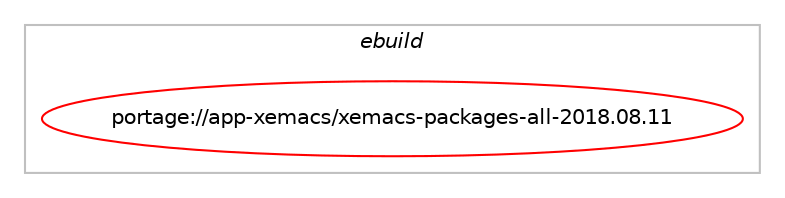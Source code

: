 digraph prolog {

# *************
# Graph options
# *************

newrank=true;
concentrate=true;
compound=true;
graph [rankdir=LR,fontname=Helvetica,fontsize=10,ranksep=1.5];#, ranksep=2.5, nodesep=0.2];
edge  [arrowhead=vee];
node  [fontname=Helvetica,fontsize=10];

# **********
# The ebuild
# **********

subgraph cluster_leftcol {
color=gray;
label=<<i>ebuild</i>>;
id [label="portage://app-xemacs/xemacs-packages-all-2018.08.11", color=red, width=4, href="../app-xemacs/xemacs-packages-all-2018.08.11.svg"];
}

# ****************
# The dependencies
# ****************

subgraph cluster_midcol {
color=gray;
label=<<i>dependencies</i>>;
subgraph cluster_compile {
fillcolor="#eeeeee";
style=filled;
label=<<i>compile</i>>;
}
subgraph cluster_compileandrun {
fillcolor="#eeeeee";
style=filled;
label=<<i>compile and run</i>>;
}
subgraph cluster_run {
fillcolor="#eeeeee";
style=filled;
label=<<i>run</i>>;
# *** BEGIN UNKNOWN DEPENDENCY TYPE (TODO) ***
# id -> equal(use_conditional_group(positive,mule,portage://app-xemacs/xemacs-packages-all-2018.08.11,[package_dependency(portage://app-xemacs/xemacs-packages-all-2018.08.11,run,no,app-xemacs,edict,greaterequal,[1.19,,,1.19],[],[]),package_dependency(portage://app-xemacs/xemacs-packages-all-2018.08.11,run,no,app-xemacs,egg-its,greaterequal,[1.29,,,1.29],[],[]),package_dependency(portage://app-xemacs/xemacs-packages-all-2018.08.11,run,no,app-xemacs,latin-euro-standards,greaterequal,[1.11,,,1.11],[],[]),package_dependency(portage://app-xemacs/xemacs-packages-all-2018.08.11,run,no,app-xemacs,latin-unity,greaterequal,[1.23,,,1.23],[],[]),package_dependency(portage://app-xemacs/xemacs-packages-all-2018.08.11,run,no,app-xemacs,leim,greaterequal,[1.38,,,1.38],[],[]),package_dependency(portage://app-xemacs/xemacs-packages-all-2018.08.11,run,no,app-xemacs,locale,greaterequal,[1.30,,,1.30],[],[]),package_dependency(portage://app-xemacs/xemacs-packages-all-2018.08.11,run,no,app-xemacs,lookup,greaterequal,[1.17,,,1.17],[],[]),package_dependency(portage://app-xemacs/xemacs-packages-all-2018.08.11,run,no,app-xemacs,mule-base,greaterequal,[1.60,,,1.60],[],[]),package_dependency(portage://app-xemacs/xemacs-packages-all-2018.08.11,run,no,app-xemacs,mule-ucs,greaterequal,[1.21,,,1.21],[],[]),package_dependency(portage://app-xemacs/xemacs-packages-all-2018.08.11,run,no,app-xemacs,skk,greaterequal,[1.27,,,1.27],[],[])]))
# *** END UNKNOWN DEPENDENCY TYPE (TODO) ***

# *** BEGIN UNKNOWN DEPENDENCY TYPE (TODO) ***
# id -> equal(package_dependency(portage://app-xemacs/xemacs-packages-all-2018.08.11,run,no,app-xemacs,ada,greaterequal,[1.16,,,1.16],[],[]))
# *** END UNKNOWN DEPENDENCY TYPE (TODO) ***

# *** BEGIN UNKNOWN DEPENDENCY TYPE (TODO) ***
# id -> equal(package_dependency(portage://app-xemacs/xemacs-packages-all-2018.08.11,run,no,app-xemacs,apel,greaterequal,[1.36,,,1.36],[],[]))
# *** END UNKNOWN DEPENDENCY TYPE (TODO) ***

# *** BEGIN UNKNOWN DEPENDENCY TYPE (TODO) ***
# id -> equal(package_dependency(portage://app-xemacs/xemacs-packages-all-2018.08.11,run,no,app-xemacs,auctex,greaterequal,[1.58,,,1.58],[],[]))
# *** END UNKNOWN DEPENDENCY TYPE (TODO) ***

# *** BEGIN UNKNOWN DEPENDENCY TYPE (TODO) ***
# id -> equal(package_dependency(portage://app-xemacs/xemacs-packages-all-2018.08.11,run,no,app-xemacs,bbdb,greaterequal,[1.34,,,1.34],[],[]))
# *** END UNKNOWN DEPENDENCY TYPE (TODO) ***

# *** BEGIN UNKNOWN DEPENDENCY TYPE (TODO) ***
# id -> equal(package_dependency(portage://app-xemacs/xemacs-packages-all-2018.08.11,run,no,app-xemacs,build,greaterequal,[1.18,,,1.18],[],[]))
# *** END UNKNOWN DEPENDENCY TYPE (TODO) ***

# *** BEGIN UNKNOWN DEPENDENCY TYPE (TODO) ***
# id -> equal(package_dependency(portage://app-xemacs/xemacs-packages-all-2018.08.11,run,no,app-xemacs,c-support,greaterequal,[1.24,,,1.24],[],[]))
# *** END UNKNOWN DEPENDENCY TYPE (TODO) ***

# *** BEGIN UNKNOWN DEPENDENCY TYPE (TODO) ***
# id -> equal(package_dependency(portage://app-xemacs/xemacs-packages-all-2018.08.11,run,no,app-xemacs,calc,greaterequal,[1.28,,,1.28],[],[]))
# *** END UNKNOWN DEPENDENCY TYPE (TODO) ***

# *** BEGIN UNKNOWN DEPENDENCY TYPE (TODO) ***
# id -> equal(package_dependency(portage://app-xemacs/xemacs-packages-all-2018.08.11,run,no,app-xemacs,calendar,greaterequal,[1.42,,,1.42],[],[]))
# *** END UNKNOWN DEPENDENCY TYPE (TODO) ***

# *** BEGIN UNKNOWN DEPENDENCY TYPE (TODO) ***
# id -> equal(package_dependency(portage://app-xemacs/xemacs-packages-all-2018.08.11,run,no,app-xemacs,cc-mode,greaterequal,[1.99,,,1.99],[],[]))
# *** END UNKNOWN DEPENDENCY TYPE (TODO) ***

# *** BEGIN UNKNOWN DEPENDENCY TYPE (TODO) ***
# id -> equal(package_dependency(portage://app-xemacs/xemacs-packages-all-2018.08.11,run,no,app-xemacs,cedet-common,greaterequal,[1.03,,,1.03],[],[]))
# *** END UNKNOWN DEPENDENCY TYPE (TODO) ***

# *** BEGIN UNKNOWN DEPENDENCY TYPE (TODO) ***
# id -> equal(package_dependency(portage://app-xemacs/xemacs-packages-all-2018.08.11,run,no,app-xemacs,clearcase,greaterequal,[1.12,,,1.12],[],[]))
# *** END UNKNOWN DEPENDENCY TYPE (TODO) ***

# *** BEGIN UNKNOWN DEPENDENCY TYPE (TODO) ***
# id -> equal(package_dependency(portage://app-xemacs/xemacs-packages-all-2018.08.11,run,no,app-xemacs,cogre,greaterequal,[1.04,,,1.04],[],[]))
# *** END UNKNOWN DEPENDENCY TYPE (TODO) ***

# *** BEGIN UNKNOWN DEPENDENCY TYPE (TODO) ***
# id -> equal(package_dependency(portage://app-xemacs/xemacs-packages-all-2018.08.11,run,no,app-xemacs,cookie,greaterequal,[1.17,,,1.17],[],[]))
# *** END UNKNOWN DEPENDENCY TYPE (TODO) ***

# *** BEGIN UNKNOWN DEPENDENCY TYPE (TODO) ***
# id -> equal(package_dependency(portage://app-xemacs/xemacs-packages-all-2018.08.11,run,no,app-xemacs,crisp,greaterequal,[1.17,,,1.17],[],[]))
# *** END UNKNOWN DEPENDENCY TYPE (TODO) ***

# *** BEGIN UNKNOWN DEPENDENCY TYPE (TODO) ***
# id -> equal(package_dependency(portage://app-xemacs/xemacs-packages-all-2018.08.11,run,no,app-xemacs,debug,greaterequal,[1.20,,,1.20],[],[]))
# *** END UNKNOWN DEPENDENCY TYPE (TODO) ***

# *** BEGIN UNKNOWN DEPENDENCY TYPE (TODO) ***
# id -> equal(package_dependency(portage://app-xemacs/xemacs-packages-all-2018.08.11,run,no,app-xemacs,dictionary,greaterequal,[1.18,,,1.18],[],[]))
# *** END UNKNOWN DEPENDENCY TYPE (TODO) ***

# *** BEGIN UNKNOWN DEPENDENCY TYPE (TODO) ***
# id -> equal(package_dependency(portage://app-xemacs/xemacs-packages-all-2018.08.11,run,no,app-xemacs,dired,greaterequal,[1.22,,,1.22],[],[]))
# *** END UNKNOWN DEPENDENCY TYPE (TODO) ***

# *** BEGIN UNKNOWN DEPENDENCY TYPE (TODO) ***
# id -> equal(package_dependency(portage://app-xemacs/xemacs-packages-all-2018.08.11,run,no,app-xemacs,docbookide,greaterequal,[0.10,,,0.10],[],[]))
# *** END UNKNOWN DEPENDENCY TYPE (TODO) ***

# *** BEGIN UNKNOWN DEPENDENCY TYPE (TODO) ***
# id -> equal(package_dependency(portage://app-xemacs/xemacs-packages-all-2018.08.11,run,no,app-xemacs,easypg,greaterequal,[1.05,,,1.05],[],[]))
# *** END UNKNOWN DEPENDENCY TYPE (TODO) ***

# *** BEGIN UNKNOWN DEPENDENCY TYPE (TODO) ***
# id -> equal(package_dependency(portage://app-xemacs/xemacs-packages-all-2018.08.11,run,no,app-xemacs,ecb,greaterequal,[1.25,,,1.25],[],[]))
# *** END UNKNOWN DEPENDENCY TYPE (TODO) ***

# *** BEGIN UNKNOWN DEPENDENCY TYPE (TODO) ***
# id -> equal(package_dependency(portage://app-xemacs/xemacs-packages-all-2018.08.11,run,no,app-xemacs,ecrypto,greaterequal,[0.23,,,0.23],[],[]))
# *** END UNKNOWN DEPENDENCY TYPE (TODO) ***

# *** BEGIN UNKNOWN DEPENDENCY TYPE (TODO) ***
# id -> equal(package_dependency(portage://app-xemacs/xemacs-packages-all-2018.08.11,run,no,app-xemacs,ede,greaterequal,[1.07,,,1.07],[],[]))
# *** END UNKNOWN DEPENDENCY TYPE (TODO) ***

# *** BEGIN UNKNOWN DEPENDENCY TYPE (TODO) ***
# id -> equal(package_dependency(portage://app-xemacs/xemacs-packages-all-2018.08.11,run,no,app-xemacs,edebug,greaterequal,[1.24,,,1.24],[],[]))
# *** END UNKNOWN DEPENDENCY TYPE (TODO) ***

# *** BEGIN UNKNOWN DEPENDENCY TYPE (TODO) ***
# id -> equal(package_dependency(portage://app-xemacs/xemacs-packages-all-2018.08.11,run,no,app-xemacs,ediff,greaterequal,[1.84,,,1.84],[],[]))
# *** END UNKNOWN DEPENDENCY TYPE (TODO) ***

# *** BEGIN UNKNOWN DEPENDENCY TYPE (TODO) ***
# id -> equal(package_dependency(portage://app-xemacs/xemacs-packages-all-2018.08.11,run,no,app-xemacs,edit-utils,greaterequal,[2.58,,,2.58],[],[]))
# *** END UNKNOWN DEPENDENCY TYPE (TODO) ***

# *** BEGIN UNKNOWN DEPENDENCY TYPE (TODO) ***
# id -> equal(package_dependency(portage://app-xemacs/xemacs-packages-all-2018.08.11,run,no,app-xemacs,edt,greaterequal,[1.16,,,1.16],[],[]))
# *** END UNKNOWN DEPENDENCY TYPE (TODO) ***

# *** BEGIN UNKNOWN DEPENDENCY TYPE (TODO) ***
# id -> equal(package_dependency(portage://app-xemacs/xemacs-packages-all-2018.08.11,run,no,app-xemacs,efs,greaterequal,[1.37,,,1.37],[],[]))
# *** END UNKNOWN DEPENDENCY TYPE (TODO) ***

# *** BEGIN UNKNOWN DEPENDENCY TYPE (TODO) ***
# id -> equal(package_dependency(portage://app-xemacs/xemacs-packages-all-2018.08.11,run,no,app-xemacs,eieio,greaterequal,[1.10,,,1.10],[],[]))
# *** END UNKNOWN DEPENDENCY TYPE (TODO) ***

# *** BEGIN UNKNOWN DEPENDENCY TYPE (TODO) ***
# id -> equal(package_dependency(portage://app-xemacs/xemacs-packages-all-2018.08.11,run,no,app-xemacs,elib,greaterequal,[1.15,,,1.15],[],[]))
# *** END UNKNOWN DEPENDENCY TYPE (TODO) ***

# *** BEGIN UNKNOWN DEPENDENCY TYPE (TODO) ***
# id -> equal(package_dependency(portage://app-xemacs/xemacs-packages-all-2018.08.11,run,no,app-xemacs,emerge,greaterequal,[1.13,,,1.13],[],[]))
# *** END UNKNOWN DEPENDENCY TYPE (TODO) ***

# *** BEGIN UNKNOWN DEPENDENCY TYPE (TODO) ***
# id -> equal(package_dependency(portage://app-xemacs/xemacs-packages-all-2018.08.11,run,no,app-xemacs,erc,greaterequal,[0.26,,,0.26],[],[]))
# *** END UNKNOWN DEPENDENCY TYPE (TODO) ***

# *** BEGIN UNKNOWN DEPENDENCY TYPE (TODO) ***
# id -> equal(package_dependency(portage://app-xemacs/xemacs-packages-all-2018.08.11,run,no,app-xemacs,escreen,greaterequal,[1.03,,,1.03],[],[]))
# *** END UNKNOWN DEPENDENCY TYPE (TODO) ***

# *** BEGIN UNKNOWN DEPENDENCY TYPE (TODO) ***
# id -> equal(package_dependency(portage://app-xemacs/xemacs-packages-all-2018.08.11,run,no,app-xemacs,eshell,greaterequal,[1.21,,,1.21],[],[]))
# *** END UNKNOWN DEPENDENCY TYPE (TODO) ***

# *** BEGIN UNKNOWN DEPENDENCY TYPE (TODO) ***
# id -> equal(package_dependency(portage://app-xemacs/xemacs-packages-all-2018.08.11,run,no,app-xemacs,eudc,greaterequal,[1.43,,,1.43],[],[]))
# *** END UNKNOWN DEPENDENCY TYPE (TODO) ***

# *** BEGIN UNKNOWN DEPENDENCY TYPE (TODO) ***
# id -> equal(package_dependency(portage://app-xemacs/xemacs-packages-all-2018.08.11,run,no,app-xemacs,footnote,greaterequal,[1.18,,,1.18],[],[]))
# *** END UNKNOWN DEPENDENCY TYPE (TODO) ***

# *** BEGIN UNKNOWN DEPENDENCY TYPE (TODO) ***
# id -> equal(package_dependency(portage://app-xemacs/xemacs-packages-all-2018.08.11,run,no,app-xemacs,forms,greaterequal,[1.17,,,1.17],[],[]))
# *** END UNKNOWN DEPENDENCY TYPE (TODO) ***

# *** BEGIN UNKNOWN DEPENDENCY TYPE (TODO) ***
# id -> equal(package_dependency(portage://app-xemacs/xemacs-packages-all-2018.08.11,run,no,app-xemacs,fortran-modes,greaterequal,[1.07,,,1.07],[],[]))
# *** END UNKNOWN DEPENDENCY TYPE (TODO) ***

# *** BEGIN UNKNOWN DEPENDENCY TYPE (TODO) ***
# id -> equal(package_dependency(portage://app-xemacs/xemacs-packages-all-2018.08.11,run,no,app-xemacs,frame-icon,greaterequal,[1.13,,,1.13],[],[]))
# *** END UNKNOWN DEPENDENCY TYPE (TODO) ***

# *** BEGIN UNKNOWN DEPENDENCY TYPE (TODO) ***
# id -> equal(package_dependency(portage://app-xemacs/xemacs-packages-all-2018.08.11,run,no,app-xemacs,fsf-compat,greaterequal,[1.24,,,1.24],[],[]))
# *** END UNKNOWN DEPENDENCY TYPE (TODO) ***

# *** BEGIN UNKNOWN DEPENDENCY TYPE (TODO) ***
# id -> equal(package_dependency(portage://app-xemacs/xemacs-packages-all-2018.08.11,run,no,app-xemacs,games,greaterequal,[1.23,,,1.23],[],[]))
# *** END UNKNOWN DEPENDENCY TYPE (TODO) ***

# *** BEGIN UNKNOWN DEPENDENCY TYPE (TODO) ***
# id -> equal(package_dependency(portage://app-xemacs/xemacs-packages-all-2018.08.11,run,no,app-xemacs,general-docs,greaterequal,[1.10,,,1.10],[],[]))
# *** END UNKNOWN DEPENDENCY TYPE (TODO) ***

# *** BEGIN UNKNOWN DEPENDENCY TYPE (TODO) ***
# id -> equal(package_dependency(portage://app-xemacs/xemacs-packages-all-2018.08.11,run,no,app-xemacs,gnats,greaterequal,[1.19,,,1.19],[],[]))
# *** END UNKNOWN DEPENDENCY TYPE (TODO) ***

# *** BEGIN UNKNOWN DEPENDENCY TYPE (TODO) ***
# id -> equal(package_dependency(portage://app-xemacs/xemacs-packages-all-2018.08.11,run,no,app-xemacs,gnus,greaterequal,[2.04,,,2.04],[],[]))
# *** END UNKNOWN DEPENDENCY TYPE (TODO) ***

# *** BEGIN UNKNOWN DEPENDENCY TYPE (TODO) ***
# id -> equal(package_dependency(portage://app-xemacs/xemacs-packages-all-2018.08.11,run,no,app-xemacs,haskell-mode,greaterequal,[1.14,,,1.14],[],[]))
# *** END UNKNOWN DEPENDENCY TYPE (TODO) ***

# *** BEGIN UNKNOWN DEPENDENCY TYPE (TODO) ***
# id -> equal(package_dependency(portage://app-xemacs/xemacs-packages-all-2018.08.11,run,no,app-xemacs,hm-html-menus,greaterequal,[1.26,,,1.26],[],[]))
# *** END UNKNOWN DEPENDENCY TYPE (TODO) ***

# *** BEGIN UNKNOWN DEPENDENCY TYPE (TODO) ***
# id -> equal(package_dependency(portage://app-xemacs/xemacs-packages-all-2018.08.11,run,no,app-xemacs,hyperbole,greaterequal,[1.22,,,1.22],[],[]))
# *** END UNKNOWN DEPENDENCY TYPE (TODO) ***

# *** BEGIN UNKNOWN DEPENDENCY TYPE (TODO) ***
# id -> equal(package_dependency(portage://app-xemacs/xemacs-packages-all-2018.08.11,run,no,app-xemacs,ibuffer,greaterequal,[1.12,,,1.12],[],[]))
# *** END UNKNOWN DEPENDENCY TYPE (TODO) ***

# *** BEGIN UNKNOWN DEPENDENCY TYPE (TODO) ***
# id -> equal(package_dependency(portage://app-xemacs/xemacs-packages-all-2018.08.11,run,no,app-xemacs,idlwave,greaterequal,[1.34,,,1.34],[],[]))
# *** END UNKNOWN DEPENDENCY TYPE (TODO) ***

# *** BEGIN UNKNOWN DEPENDENCY TYPE (TODO) ***
# id -> equal(package_dependency(portage://app-xemacs/xemacs-packages-all-2018.08.11,run,no,app-xemacs,igrep,greaterequal,[1.18,,,1.18],[],[]))
# *** END UNKNOWN DEPENDENCY TYPE (TODO) ***

# *** BEGIN UNKNOWN DEPENDENCY TYPE (TODO) ***
# id -> equal(package_dependency(portage://app-xemacs/xemacs-packages-all-2018.08.11,run,no,app-xemacs,ilisp,greaterequal,[1.38,,,1.38],[],[]))
# *** END UNKNOWN DEPENDENCY TYPE (TODO) ***

# *** BEGIN UNKNOWN DEPENDENCY TYPE (TODO) ***
# id -> equal(package_dependency(portage://app-xemacs/xemacs-packages-all-2018.08.11,run,no,app-xemacs,jde,greaterequal,[1.54,,,1.54],[],[]))
# *** END UNKNOWN DEPENDENCY TYPE (TODO) ***

# *** BEGIN UNKNOWN DEPENDENCY TYPE (TODO) ***
# id -> equal(package_dependency(portage://app-xemacs/xemacs-packages-all-2018.08.11,run,no,app-xemacs,mail-lib,greaterequal,[1.84,,,1.84],[],[]))
# *** END UNKNOWN DEPENDENCY TYPE (TODO) ***

# *** BEGIN UNKNOWN DEPENDENCY TYPE (TODO) ***
# id -> equal(package_dependency(portage://app-xemacs/xemacs-packages-all-2018.08.11,run,no,app-xemacs,mailcrypt,greaterequal,[2.16,,,2.16],[],[]))
# *** END UNKNOWN DEPENDENCY TYPE (TODO) ***

# *** BEGIN UNKNOWN DEPENDENCY TYPE (TODO) ***
# id -> equal(package_dependency(portage://app-xemacs/xemacs-packages-all-2018.08.11,run,no,app-xemacs,mew,greaterequal,[1.22,,,1.22],[],[]))
# *** END UNKNOWN DEPENDENCY TYPE (TODO) ***

# *** BEGIN UNKNOWN DEPENDENCY TYPE (TODO) ***
# id -> equal(package_dependency(portage://app-xemacs/xemacs-packages-all-2018.08.11,run,no,app-xemacs,mh-e,greaterequal,[1.35,,,1.35],[],[]))
# *** END UNKNOWN DEPENDENCY TYPE (TODO) ***

# *** BEGIN UNKNOWN DEPENDENCY TYPE (TODO) ***
# id -> equal(package_dependency(portage://app-xemacs/xemacs-packages-all-2018.08.11,run,no,app-xemacs,mine,greaterequal,[1.18,,,1.18],[],[]))
# *** END UNKNOWN DEPENDENCY TYPE (TODO) ***

# *** BEGIN UNKNOWN DEPENDENCY TYPE (TODO) ***
# id -> equal(package_dependency(portage://app-xemacs/xemacs-packages-all-2018.08.11,run,no,app-xemacs,misc-games,greaterequal,[1.25,,,1.25],[],[]))
# *** END UNKNOWN DEPENDENCY TYPE (TODO) ***

# *** BEGIN UNKNOWN DEPENDENCY TYPE (TODO) ***
# id -> equal(package_dependency(portage://app-xemacs/xemacs-packages-all-2018.08.11,run,no,app-xemacs,mmm-mode,greaterequal,[1.08,,,1.08],[],[]))
# *** END UNKNOWN DEPENDENCY TYPE (TODO) ***

# *** BEGIN UNKNOWN DEPENDENCY TYPE (TODO) ***
# id -> equal(package_dependency(portage://app-xemacs/xemacs-packages-all-2018.08.11,run,no,app-xemacs,net-utils,greaterequal,[1.61,,,1.61],[],[]))
# *** END UNKNOWN DEPENDENCY TYPE (TODO) ***

# *** BEGIN UNKNOWN DEPENDENCY TYPE (TODO) ***
# id -> equal(package_dependency(portage://app-xemacs/xemacs-packages-all-2018.08.11,run,no,app-xemacs,ocaml,greaterequal,[0.10,,,0.10],[],[]))
# *** END UNKNOWN DEPENDENCY TYPE (TODO) ***

# *** BEGIN UNKNOWN DEPENDENCY TYPE (TODO) ***
# id -> equal(package_dependency(portage://app-xemacs/xemacs-packages-all-2018.08.11,run,no,app-xemacs,oo-browser,greaterequal,[1.07,,,1.07],[],[]))
# *** END UNKNOWN DEPENDENCY TYPE (TODO) ***

# *** BEGIN UNKNOWN DEPENDENCY TYPE (TODO) ***
# id -> equal(package_dependency(portage://app-xemacs/xemacs-packages-all-2018.08.11,run,no,app-xemacs,os-utils,greaterequal,[1.44,,,1.44],[],[]))
# *** END UNKNOWN DEPENDENCY TYPE (TODO) ***

# *** BEGIN UNKNOWN DEPENDENCY TYPE (TODO) ***
# id -> equal(package_dependency(portage://app-xemacs/xemacs-packages-all-2018.08.11,run,no,app-xemacs,pc,greaterequal,[1.30,,,1.30],[],[]))
# *** END UNKNOWN DEPENDENCY TYPE (TODO) ***

# *** BEGIN UNKNOWN DEPENDENCY TYPE (TODO) ***
# id -> equal(package_dependency(portage://app-xemacs/xemacs-packages-all-2018.08.11,run,no,app-xemacs,pcl-cvs,greaterequal,[1.73,,,1.73],[],[]))
# *** END UNKNOWN DEPENDENCY TYPE (TODO) ***

# *** BEGIN UNKNOWN DEPENDENCY TYPE (TODO) ***
# id -> equal(package_dependency(portage://app-xemacs/xemacs-packages-all-2018.08.11,run,no,app-xemacs,pcomplete,greaterequal,[1.08,,,1.08],[],[]))
# *** END UNKNOWN DEPENDENCY TYPE (TODO) ***

# *** BEGIN UNKNOWN DEPENDENCY TYPE (TODO) ***
# id -> equal(package_dependency(portage://app-xemacs/xemacs-packages-all-2018.08.11,run,no,app-xemacs,perl-modes,greaterequal,[1.16,,,1.16],[],[]))
# *** END UNKNOWN DEPENDENCY TYPE (TODO) ***

# *** BEGIN UNKNOWN DEPENDENCY TYPE (TODO) ***
# id -> equal(package_dependency(portage://app-xemacs/xemacs-packages-all-2018.08.11,run,no,app-xemacs,pgg,greaterequal,[1.10,,,1.10],[],[]))
# *** END UNKNOWN DEPENDENCY TYPE (TODO) ***

# *** BEGIN UNKNOWN DEPENDENCY TYPE (TODO) ***
# id -> equal(package_dependency(portage://app-xemacs/xemacs-packages-all-2018.08.11,run,no,app-xemacs,prog-modes,greaterequal,[2.33,,,2.33],[],[]))
# *** END UNKNOWN DEPENDENCY TYPE (TODO) ***

# *** BEGIN UNKNOWN DEPENDENCY TYPE (TODO) ***
# id -> equal(package_dependency(portage://app-xemacs/xemacs-packages-all-2018.08.11,run,no,app-xemacs,ps-print,greaterequal,[1.14,,,1.14],[],[]))
# *** END UNKNOWN DEPENDENCY TYPE (TODO) ***

# *** BEGIN UNKNOWN DEPENDENCY TYPE (TODO) ***
# id -> equal(package_dependency(portage://app-xemacs/xemacs-packages-all-2018.08.11,run,no,app-xemacs,psgml,greaterequal,[1.50,,,1.50],[],[]))
# *** END UNKNOWN DEPENDENCY TYPE (TODO) ***

# *** BEGIN UNKNOWN DEPENDENCY TYPE (TODO) ***
# id -> equal(package_dependency(portage://app-xemacs/xemacs-packages-all-2018.08.11,run,no,app-xemacs,psgml-dtds,greaterequal,[1.05,,,1.05],[],[]))
# *** END UNKNOWN DEPENDENCY TYPE (TODO) ***

# *** BEGIN UNKNOWN DEPENDENCY TYPE (TODO) ***
# id -> equal(package_dependency(portage://app-xemacs/xemacs-packages-all-2018.08.11,run,no,app-xemacs,python-modes,greaterequal,[1.16,,,1.16],[],[]))
# *** END UNKNOWN DEPENDENCY TYPE (TODO) ***

# *** BEGIN UNKNOWN DEPENDENCY TYPE (TODO) ***
# id -> equal(package_dependency(portage://app-xemacs/xemacs-packages-all-2018.08.11,run,no,app-xemacs,re-builder,greaterequal,[1.07,,,1.07],[],[]))
# *** END UNKNOWN DEPENDENCY TYPE (TODO) ***

# *** BEGIN UNKNOWN DEPENDENCY TYPE (TODO) ***
# id -> equal(package_dependency(portage://app-xemacs/xemacs-packages-all-2018.08.11,run,no,app-xemacs,reftex,greaterequal,[1.36,,,1.36],[],[]))
# *** END UNKNOWN DEPENDENCY TYPE (TODO) ***

# *** BEGIN UNKNOWN DEPENDENCY TYPE (TODO) ***
# id -> equal(package_dependency(portage://app-xemacs/xemacs-packages-all-2018.08.11,run,no,app-xemacs,riece,greaterequal,[1.26,,,1.26],[],[]))
# *** END UNKNOWN DEPENDENCY TYPE (TODO) ***

# *** BEGIN UNKNOWN DEPENDENCY TYPE (TODO) ***
# id -> equal(package_dependency(portage://app-xemacs/xemacs-packages-all-2018.08.11,run,no,app-xemacs,rmail,greaterequal,[1.16,,,1.16],[],[]))
# *** END UNKNOWN DEPENDENCY TYPE (TODO) ***

# *** BEGIN UNKNOWN DEPENDENCY TYPE (TODO) ***
# id -> equal(package_dependency(portage://app-xemacs/xemacs-packages-all-2018.08.11,run,no,app-xemacs,ruby-modes,greaterequal,[1.07,,,1.07],[],[]))
# *** END UNKNOWN DEPENDENCY TYPE (TODO) ***

# *** BEGIN UNKNOWN DEPENDENCY TYPE (TODO) ***
# id -> equal(package_dependency(portage://app-xemacs/xemacs-packages-all-2018.08.11,run,no,app-xemacs,sasl,greaterequal,[1.18,,,1.18],[],[]))
# *** END UNKNOWN DEPENDENCY TYPE (TODO) ***

# *** BEGIN UNKNOWN DEPENDENCY TYPE (TODO) ***
# id -> equal(package_dependency(portage://app-xemacs/xemacs-packages-all-2018.08.11,run,no,app-xemacs,scheme,greaterequal,[1.22,,,1.22],[],[]))
# *** END UNKNOWN DEPENDENCY TYPE (TODO) ***

# *** BEGIN UNKNOWN DEPENDENCY TYPE (TODO) ***
# id -> equal(package_dependency(portage://app-xemacs/xemacs-packages-all-2018.08.11,run,no,app-xemacs,semantic,greaterequal,[1.23,,,1.23],[],[]))
# *** END UNKNOWN DEPENDENCY TYPE (TODO) ***

# *** BEGIN UNKNOWN DEPENDENCY TYPE (TODO) ***
# id -> equal(package_dependency(portage://app-xemacs/xemacs-packages-all-2018.08.11,run,no,app-xemacs,sgml,greaterequal,[1.13,,,1.13],[],[]))
# *** END UNKNOWN DEPENDENCY TYPE (TODO) ***

# *** BEGIN UNKNOWN DEPENDENCY TYPE (TODO) ***
# id -> equal(package_dependency(portage://app-xemacs/xemacs-packages-all-2018.08.11,run,no,app-xemacs,sh-script,greaterequal,[1.26,,,1.26],[],[]))
# *** END UNKNOWN DEPENDENCY TYPE (TODO) ***

# *** BEGIN UNKNOWN DEPENDENCY TYPE (TODO) ***
# id -> equal(package_dependency(portage://app-xemacs/xemacs-packages-all-2018.08.11,run,no,app-xemacs,sieve,greaterequal,[1.20,,,1.20],[],[]))
# *** END UNKNOWN DEPENDENCY TYPE (TODO) ***

# *** BEGIN UNKNOWN DEPENDENCY TYPE (TODO) ***
# id -> equal(package_dependency(portage://app-xemacs/xemacs-packages-all-2018.08.11,run,no,app-xemacs,slider,greaterequal,[1.18,,,1.18],[],[]))
# *** END UNKNOWN DEPENDENCY TYPE (TODO) ***

# *** BEGIN UNKNOWN DEPENDENCY TYPE (TODO) ***
# id -> equal(package_dependency(portage://app-xemacs/xemacs-packages-all-2018.08.11,run,no,app-xemacs,sml-mode,greaterequal,[0.14,,,0.14],[],[]))
# *** END UNKNOWN DEPENDENCY TYPE (TODO) ***

# *** BEGIN UNKNOWN DEPENDENCY TYPE (TODO) ***
# id -> equal(package_dependency(portage://app-xemacs/xemacs-packages-all-2018.08.11,run,no,app-xemacs,sounds-au,greaterequal,[1.14,,,1.14],[],[]))
# *** END UNKNOWN DEPENDENCY TYPE (TODO) ***

# *** BEGIN UNKNOWN DEPENDENCY TYPE (TODO) ***
# id -> equal(package_dependency(portage://app-xemacs/xemacs-packages-all-2018.08.11,run,no,app-xemacs,sounds-wav,greaterequal,[1.14,,,1.14],[],[]))
# *** END UNKNOWN DEPENDENCY TYPE (TODO) ***

# *** BEGIN UNKNOWN DEPENDENCY TYPE (TODO) ***
# id -> equal(package_dependency(portage://app-xemacs/xemacs-packages-all-2018.08.11,run,no,app-xemacs,speedbar,greaterequal,[1.32,,,1.32],[],[]))
# *** END UNKNOWN DEPENDENCY TYPE (TODO) ***

# *** BEGIN UNKNOWN DEPENDENCY TYPE (TODO) ***
# id -> equal(package_dependency(portage://app-xemacs/xemacs-packages-all-2018.08.11,run,no,app-xemacs,strokes,greaterequal,[1.12,,,1.12],[],[]))
# *** END UNKNOWN DEPENDENCY TYPE (TODO) ***

# *** BEGIN UNKNOWN DEPENDENCY TYPE (TODO) ***
# id -> equal(package_dependency(portage://app-xemacs/xemacs-packages-all-2018.08.11,run,no,app-xemacs,sun,greaterequal,[1.19,,,1.19],[],[]))
# *** END UNKNOWN DEPENDENCY TYPE (TODO) ***

# *** BEGIN UNKNOWN DEPENDENCY TYPE (TODO) ***
# id -> equal(package_dependency(portage://app-xemacs/xemacs-packages-all-2018.08.11,run,no,app-xemacs,supercite,greaterequal,[1.23,,,1.23],[],[]))
# *** END UNKNOWN DEPENDENCY TYPE (TODO) ***

# *** BEGIN UNKNOWN DEPENDENCY TYPE (TODO) ***
# id -> equal(package_dependency(portage://app-xemacs/xemacs-packages-all-2018.08.11,run,no,app-xemacs,texinfo,greaterequal,[1.32,,,1.32],[],[]))
# *** END UNKNOWN DEPENDENCY TYPE (TODO) ***

# *** BEGIN UNKNOWN DEPENDENCY TYPE (TODO) ***
# id -> equal(package_dependency(portage://app-xemacs/xemacs-packages-all-2018.08.11,run,no,app-xemacs,text-modes,greaterequal,[2.06,,,2.06],[],[]))
# *** END UNKNOWN DEPENDENCY TYPE (TODO) ***

# *** BEGIN UNKNOWN DEPENDENCY TYPE (TODO) ***
# id -> equal(package_dependency(portage://app-xemacs/xemacs-packages-all-2018.08.11,run,no,app-xemacs,textools,greaterequal,[1.17,,,1.17],[],[]))
# *** END UNKNOWN DEPENDENCY TYPE (TODO) ***

# *** BEGIN UNKNOWN DEPENDENCY TYPE (TODO) ***
# id -> equal(package_dependency(portage://app-xemacs/xemacs-packages-all-2018.08.11,run,no,app-xemacs,time,greaterequal,[1.17,,,1.17],[],[]))
# *** END UNKNOWN DEPENDENCY TYPE (TODO) ***

# *** BEGIN UNKNOWN DEPENDENCY TYPE (TODO) ***
# id -> equal(package_dependency(portage://app-xemacs/xemacs-packages-all-2018.08.11,run,no,app-xemacs,tm,greaterequal,[1.42,,,1.42],[],[]))
# *** END UNKNOWN DEPENDENCY TYPE (TODO) ***

# *** BEGIN UNKNOWN DEPENDENCY TYPE (TODO) ***
# id -> equal(package_dependency(portage://app-xemacs/xemacs-packages-all-2018.08.11,run,no,app-xemacs,tooltalk,greaterequal,[1.17,,,1.17],[],[]))
# *** END UNKNOWN DEPENDENCY TYPE (TODO) ***

# *** BEGIN UNKNOWN DEPENDENCY TYPE (TODO) ***
# id -> equal(package_dependency(portage://app-xemacs/xemacs-packages-all-2018.08.11,run,no,app-xemacs,tpu,greaterequal,[1.16,,,1.16],[],[]))
# *** END UNKNOWN DEPENDENCY TYPE (TODO) ***

# *** BEGIN UNKNOWN DEPENDENCY TYPE (TODO) ***
# id -> equal(package_dependency(portage://app-xemacs/xemacs-packages-all-2018.08.11,run,no,app-xemacs,tramp,greaterequal,[1.57,,,1.57],[],[]))
# *** END UNKNOWN DEPENDENCY TYPE (TODO) ***

# *** BEGIN UNKNOWN DEPENDENCY TYPE (TODO) ***
# id -> equal(package_dependency(portage://app-xemacs/xemacs-packages-all-2018.08.11,run,no,app-xemacs,vc,greaterequal,[1.50,,,1.50],[],[]))
# *** END UNKNOWN DEPENDENCY TYPE (TODO) ***

# *** BEGIN UNKNOWN DEPENDENCY TYPE (TODO) ***
# id -> equal(package_dependency(portage://app-xemacs/xemacs-packages-all-2018.08.11,run,no,app-xemacs,vc-cc,greaterequal,[1.24,,,1.24],[],[]))
# *** END UNKNOWN DEPENDENCY TYPE (TODO) ***

# *** BEGIN UNKNOWN DEPENDENCY TYPE (TODO) ***
# id -> equal(package_dependency(portage://app-xemacs/xemacs-packages-all-2018.08.11,run,no,app-xemacs,vhdl,greaterequal,[1.24,,,1.24],[],[]))
# *** END UNKNOWN DEPENDENCY TYPE (TODO) ***

# *** BEGIN UNKNOWN DEPENDENCY TYPE (TODO) ***
# id -> equal(package_dependency(portage://app-xemacs/xemacs-packages-all-2018.08.11,run,no,app-xemacs,view-process,greaterequal,[1.15,,,1.15],[],[]))
# *** END UNKNOWN DEPENDENCY TYPE (TODO) ***

# *** BEGIN UNKNOWN DEPENDENCY TYPE (TODO) ***
# id -> equal(package_dependency(portage://app-xemacs/xemacs-packages-all-2018.08.11,run,no,app-xemacs,viper,greaterequal,[1.69,,,1.69],[],[]))
# *** END UNKNOWN DEPENDENCY TYPE (TODO) ***

# *** BEGIN UNKNOWN DEPENDENCY TYPE (TODO) ***
# id -> equal(package_dependency(portage://app-xemacs/xemacs-packages-all-2018.08.11,run,no,app-xemacs,vm,greaterequal,[8.11,,,8.11],[],[]))
# *** END UNKNOWN DEPENDENCY TYPE (TODO) ***

# *** BEGIN UNKNOWN DEPENDENCY TYPE (TODO) ***
# id -> equal(package_dependency(portage://app-xemacs/xemacs-packages-all-2018.08.11,run,no,app-xemacs,w3,greaterequal,[1.41,,,1.41],[],[]))
# *** END UNKNOWN DEPENDENCY TYPE (TODO) ***

# *** BEGIN UNKNOWN DEPENDENCY TYPE (TODO) ***
# id -> equal(package_dependency(portage://app-xemacs/xemacs-packages-all-2018.08.11,run,no,app-xemacs,x-symbol,greaterequal,[1.16,,,1.16],[],[]))
# *** END UNKNOWN DEPENDENCY TYPE (TODO) ***

# *** BEGIN UNKNOWN DEPENDENCY TYPE (TODO) ***
# id -> equal(package_dependency(portage://app-xemacs/xemacs-packages-all-2018.08.11,run,no,app-xemacs,xemacs-base,greaterequal,[2.46,,,2.46],[],[]))
# *** END UNKNOWN DEPENDENCY TYPE (TODO) ***

# *** BEGIN UNKNOWN DEPENDENCY TYPE (TODO) ***
# id -> equal(package_dependency(portage://app-xemacs/xemacs-packages-all-2018.08.11,run,no,app-xemacs,xemacs-devel,greaterequal,[1.84,,,1.84],[],[]))
# *** END UNKNOWN DEPENDENCY TYPE (TODO) ***

# *** BEGIN UNKNOWN DEPENDENCY TYPE (TODO) ***
# id -> equal(package_dependency(portage://app-xemacs/xemacs-packages-all-2018.08.11,run,no,app-xemacs,xemacs-eterm,greaterequal,[1.20,,,1.20],[],[]))
# *** END UNKNOWN DEPENDENCY TYPE (TODO) ***

# *** BEGIN UNKNOWN DEPENDENCY TYPE (TODO) ***
# id -> equal(package_dependency(portage://app-xemacs/xemacs-packages-all-2018.08.11,run,no,app-xemacs,xemacs-ispell,greaterequal,[1.37,,,1.37],[],[]))
# *** END UNKNOWN DEPENDENCY TYPE (TODO) ***

# *** BEGIN UNKNOWN DEPENDENCY TYPE (TODO) ***
# id -> equal(package_dependency(portage://app-xemacs/xemacs-packages-all-2018.08.11,run,no,app-xemacs,xetla,greaterequal,[1.04,,,1.04],[],[]))
# *** END UNKNOWN DEPENDENCY TYPE (TODO) ***

# *** BEGIN UNKNOWN DEPENDENCY TYPE (TODO) ***
# id -> equal(package_dependency(portage://app-xemacs/xemacs-packages-all-2018.08.11,run,no,app-xemacs,xlib,greaterequal,[1.16,,,1.16],[],[]))
# *** END UNKNOWN DEPENDENCY TYPE (TODO) ***

# *** BEGIN UNKNOWN DEPENDENCY TYPE (TODO) ***
# id -> equal(package_dependency(portage://app-xemacs/xemacs-packages-all-2018.08.11,run,no,app-xemacs,xslide,greaterequal,[1.11,,,1.11],[],[]))
# *** END UNKNOWN DEPENDENCY TYPE (TODO) ***

# *** BEGIN UNKNOWN DEPENDENCY TYPE (TODO) ***
# id -> equal(package_dependency(portage://app-xemacs/xemacs-packages-all-2018.08.11,run,no,app-xemacs,xslt-process,greaterequal,[1.14,,,1.14],[],[]))
# *** END UNKNOWN DEPENDENCY TYPE (TODO) ***

# *** BEGIN UNKNOWN DEPENDENCY TYPE (TODO) ***
# id -> equal(package_dependency(portage://app-xemacs/xemacs-packages-all-2018.08.11,run,no,app-xemacs,xwem,greaterequal,[1.26,,,1.26],[],[]))
# *** END UNKNOWN DEPENDENCY TYPE (TODO) ***

# *** BEGIN UNKNOWN DEPENDENCY TYPE (TODO) ***
# id -> equal(package_dependency(portage://app-xemacs/xemacs-packages-all-2018.08.11,run,no,app-xemacs,zenirc,greaterequal,[1.18,,,1.18],[],[]))
# *** END UNKNOWN DEPENDENCY TYPE (TODO) ***

}
}

# **************
# The candidates
# **************

subgraph cluster_choices {
rank=same;
color=gray;
label=<<i>candidates</i>>;

}

}
